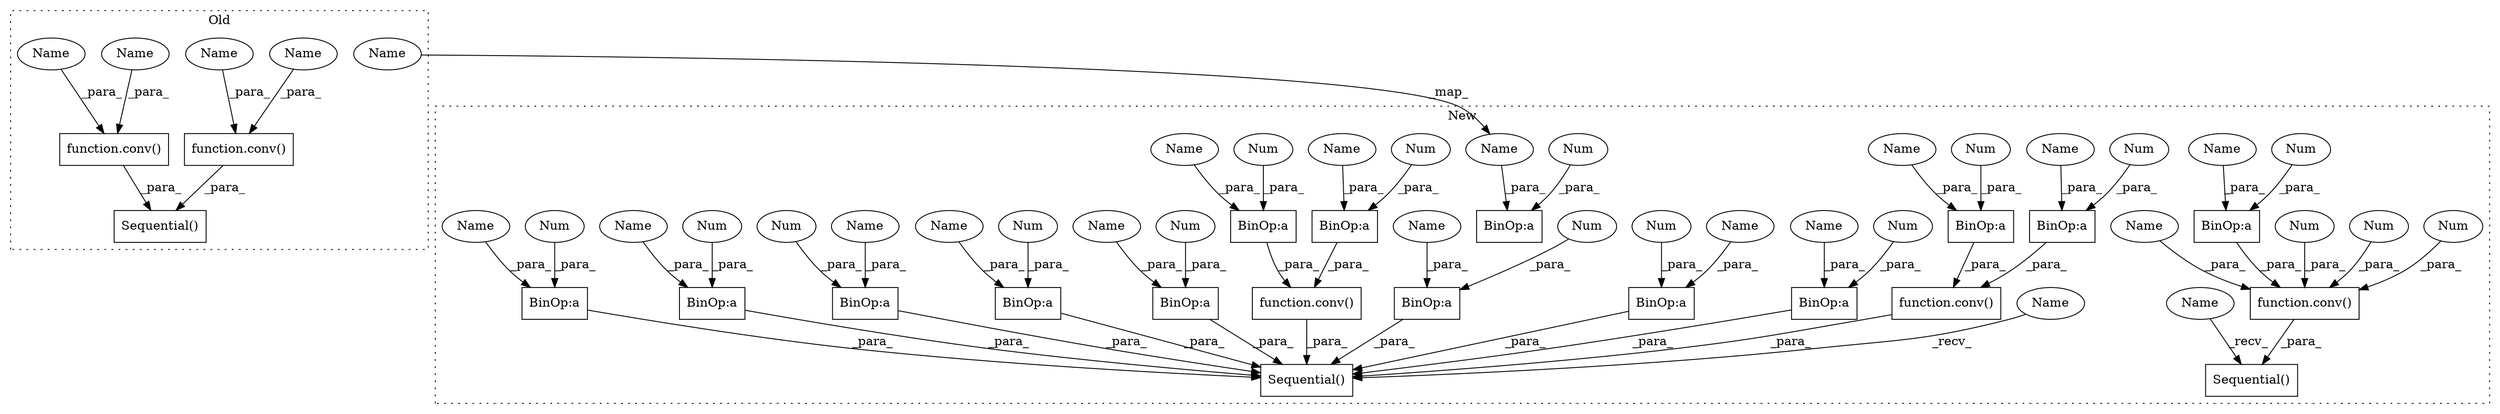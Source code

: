 digraph G {
subgraph cluster0 {
1 [label="Sequential()" a="75" s="968,1173" l="27,11" shape="box"];
38 [label="function.conv()" a="75" s="1019,1028" l="5,1" shape="box"];
39 [label="function.conv()" a="75" s="995,1004" l="5,1" shape="box"];
57 [label="Name" a="87" s="1000" l="1" shape="ellipse"];
58 [label="Name" a="87" s="1027" l="1" shape="ellipse"];
59 [label="Name" a="87" s="1024" l="1" shape="ellipse"];
60 [label="Name" a="87" s="1003" l="1" shape="ellipse"];
61 [label="Name" a="87" s="1224" l="1" shape="ellipse"];
label = "Old";
style="dotted";
}
subgraph cluster1 {
2 [label="function.conv()" a="75" s="1128,1141" l="5,1" shape="box"];
3 [label="Sequential()" a="75" s="1045,1226" l="27,11" shape="box"];
4 [label="BinOp:a" a="82" s="1167" l="1" shape="box"];
5 [label="BinOp:a" a="82" s="1218" l="1" shape="box"];
6 [label="BinOp:a" a="82" s="1083" l="1" shape="box"];
7 [label="BinOp:a" a="82" s="1139" l="1" shape="box"];
8 [label="BinOp:a" a="82" s="1134" l="1" shape="box"];
9 [label="BinOp:a" a="82" s="1190" l="1" shape="box"];
10 [label="BinOp:a" a="82" s="1078" l="1" shape="box"];
11 [label="BinOp:a" a="82" s="1106" l="1" shape="box"];
12 [label="BinOp:a" a="82" s="1223" l="1" shape="box"];
13 [label="BinOp:a" a="82" s="1162" l="1" shape="box"];
14 [label="BinOp:a" a="82" s="1111" l="1" shape="box"];
15 [label="BinOp:a" a="82" s="1195" l="1" shape="box"];
16 [label="BinOp:a" a="82" s="992" l="1" shape="box"];
17 [label="Sequential()" a="75" s="915,1004" l="27,15" shape="box"];
18 [label="BinOp:a" a="82" s="1287" l="1" shape="box"];
19 [label="Num" a="76" s="1105" l="1" shape="ellipse"];
20 [label="Num" a="76" s="1133" l="1" shape="ellipse"];
21 [label="Num" a="76" s="1286" l="1" shape="ellipse"];
22 [label="Num" a="76" s="1166" l="1" shape="ellipse"];
23 [label="Num" a="76" s="1082" l="1" shape="ellipse"];
24 [label="Num" a="76" s="1138" l="1" shape="ellipse"];
25 [label="Num" a="76" s="1161" l="1" shape="ellipse"];
26 [label="Num" a="76" s="1110" l="1" shape="ellipse"];
27 [label="Num" a="76" s="1077" l="1" shape="ellipse"];
28 [label="Num" a="76" s="1189" l="1" shape="ellipse"];
29 [label="Num" a="76" s="1217" l="1" shape="ellipse"];
30 [label="Num" a="76" s="1194" l="1" shape="ellipse"];
31 [label="Num" a="76" s="991" l="1" shape="ellipse"];
32 [label="Num" a="76" s="1222" l="1" shape="ellipse"];
33 [label="function.conv()" a="75" s="983,1003" l="5,1" shape="box"];
34 [label="Num" a="76" s="1002" l="1" shape="ellipse"];
35 [label="Num" a="76" s="996" l="1" shape="ellipse"];
36 [label="Num" a="76" s="999" l="1" shape="ellipse"];
37 [label="function.conv()" a="75" s="1072,1085" l="5,1" shape="box"];
40 [label="Name" a="87" s="1045" l="2" shape="ellipse"];
41 [label="Name" a="87" s="915" l="2" shape="ellipse"];
42 [label="Name" a="87" s="993" l="1" shape="ellipse"];
43 [label="Name" a="87" s="1084" l="1" shape="ellipse"];
44 [label="Name" a="87" s="1224" l="1" shape="ellipse"];
45 [label="Name" a="87" s="1079" l="1" shape="ellipse"];
46 [label="Name" a="87" s="1196" l="1" shape="ellipse"];
47 [label="Name" a="87" s="1168" l="1" shape="ellipse"];
48 [label="Name" a="87" s="1107" l="1" shape="ellipse"];
49 [label="Name" a="87" s="1288" l="1" shape="ellipse"];
50 [label="Name" a="87" s="988" l="1" shape="ellipse"];
51 [label="Name" a="87" s="1140" l="1" shape="ellipse"];
52 [label="Name" a="87" s="1135" l="1" shape="ellipse"];
53 [label="Name" a="87" s="1163" l="1" shape="ellipse"];
54 [label="Name" a="87" s="1219" l="1" shape="ellipse"];
55 [label="Name" a="87" s="1112" l="1" shape="ellipse"];
56 [label="Name" a="87" s="1191" l="1" shape="ellipse"];
label = "New";
style="dotted";
}
2 -> 3 [label="_para_"];
4 -> 3 [label="_para_"];
5 -> 3 [label="_para_"];
6 -> 37 [label="_para_"];
7 -> 2 [label="_para_"];
8 -> 2 [label="_para_"];
9 -> 3 [label="_para_"];
10 -> 37 [label="_para_"];
11 -> 3 [label="_para_"];
12 -> 3 [label="_para_"];
13 -> 3 [label="_para_"];
14 -> 3 [label="_para_"];
15 -> 3 [label="_para_"];
16 -> 33 [label="_para_"];
19 -> 11 [label="_para_"];
20 -> 8 [label="_para_"];
21 -> 18 [label="_para_"];
22 -> 4 [label="_para_"];
23 -> 6 [label="_para_"];
24 -> 7 [label="_para_"];
25 -> 13 [label="_para_"];
26 -> 14 [label="_para_"];
27 -> 10 [label="_para_"];
28 -> 9 [label="_para_"];
29 -> 5 [label="_para_"];
30 -> 15 [label="_para_"];
31 -> 16 [label="_para_"];
32 -> 12 [label="_para_"];
33 -> 17 [label="_para_"];
34 -> 33 [label="_para_"];
35 -> 33 [label="_para_"];
36 -> 33 [label="_para_"];
37 -> 3 [label="_para_"];
38 -> 1 [label="_para_"];
39 -> 1 [label="_para_"];
40 -> 3 [label="_recv_"];
41 -> 17 [label="_recv_"];
42 -> 16 [label="_para_"];
43 -> 6 [label="_para_"];
44 -> 12 [label="_para_"];
45 -> 10 [label="_para_"];
46 -> 15 [label="_para_"];
47 -> 4 [label="_para_"];
48 -> 11 [label="_para_"];
49 -> 18 [label="_para_"];
50 -> 33 [label="_para_"];
51 -> 7 [label="_para_"];
52 -> 8 [label="_para_"];
53 -> 13 [label="_para_"];
54 -> 5 [label="_para_"];
55 -> 14 [label="_para_"];
56 -> 9 [label="_para_"];
57 -> 39 [label="_para_"];
58 -> 38 [label="_para_"];
59 -> 38 [label="_para_"];
60 -> 39 [label="_para_"];
61 -> 49 [label="_map_"];
}